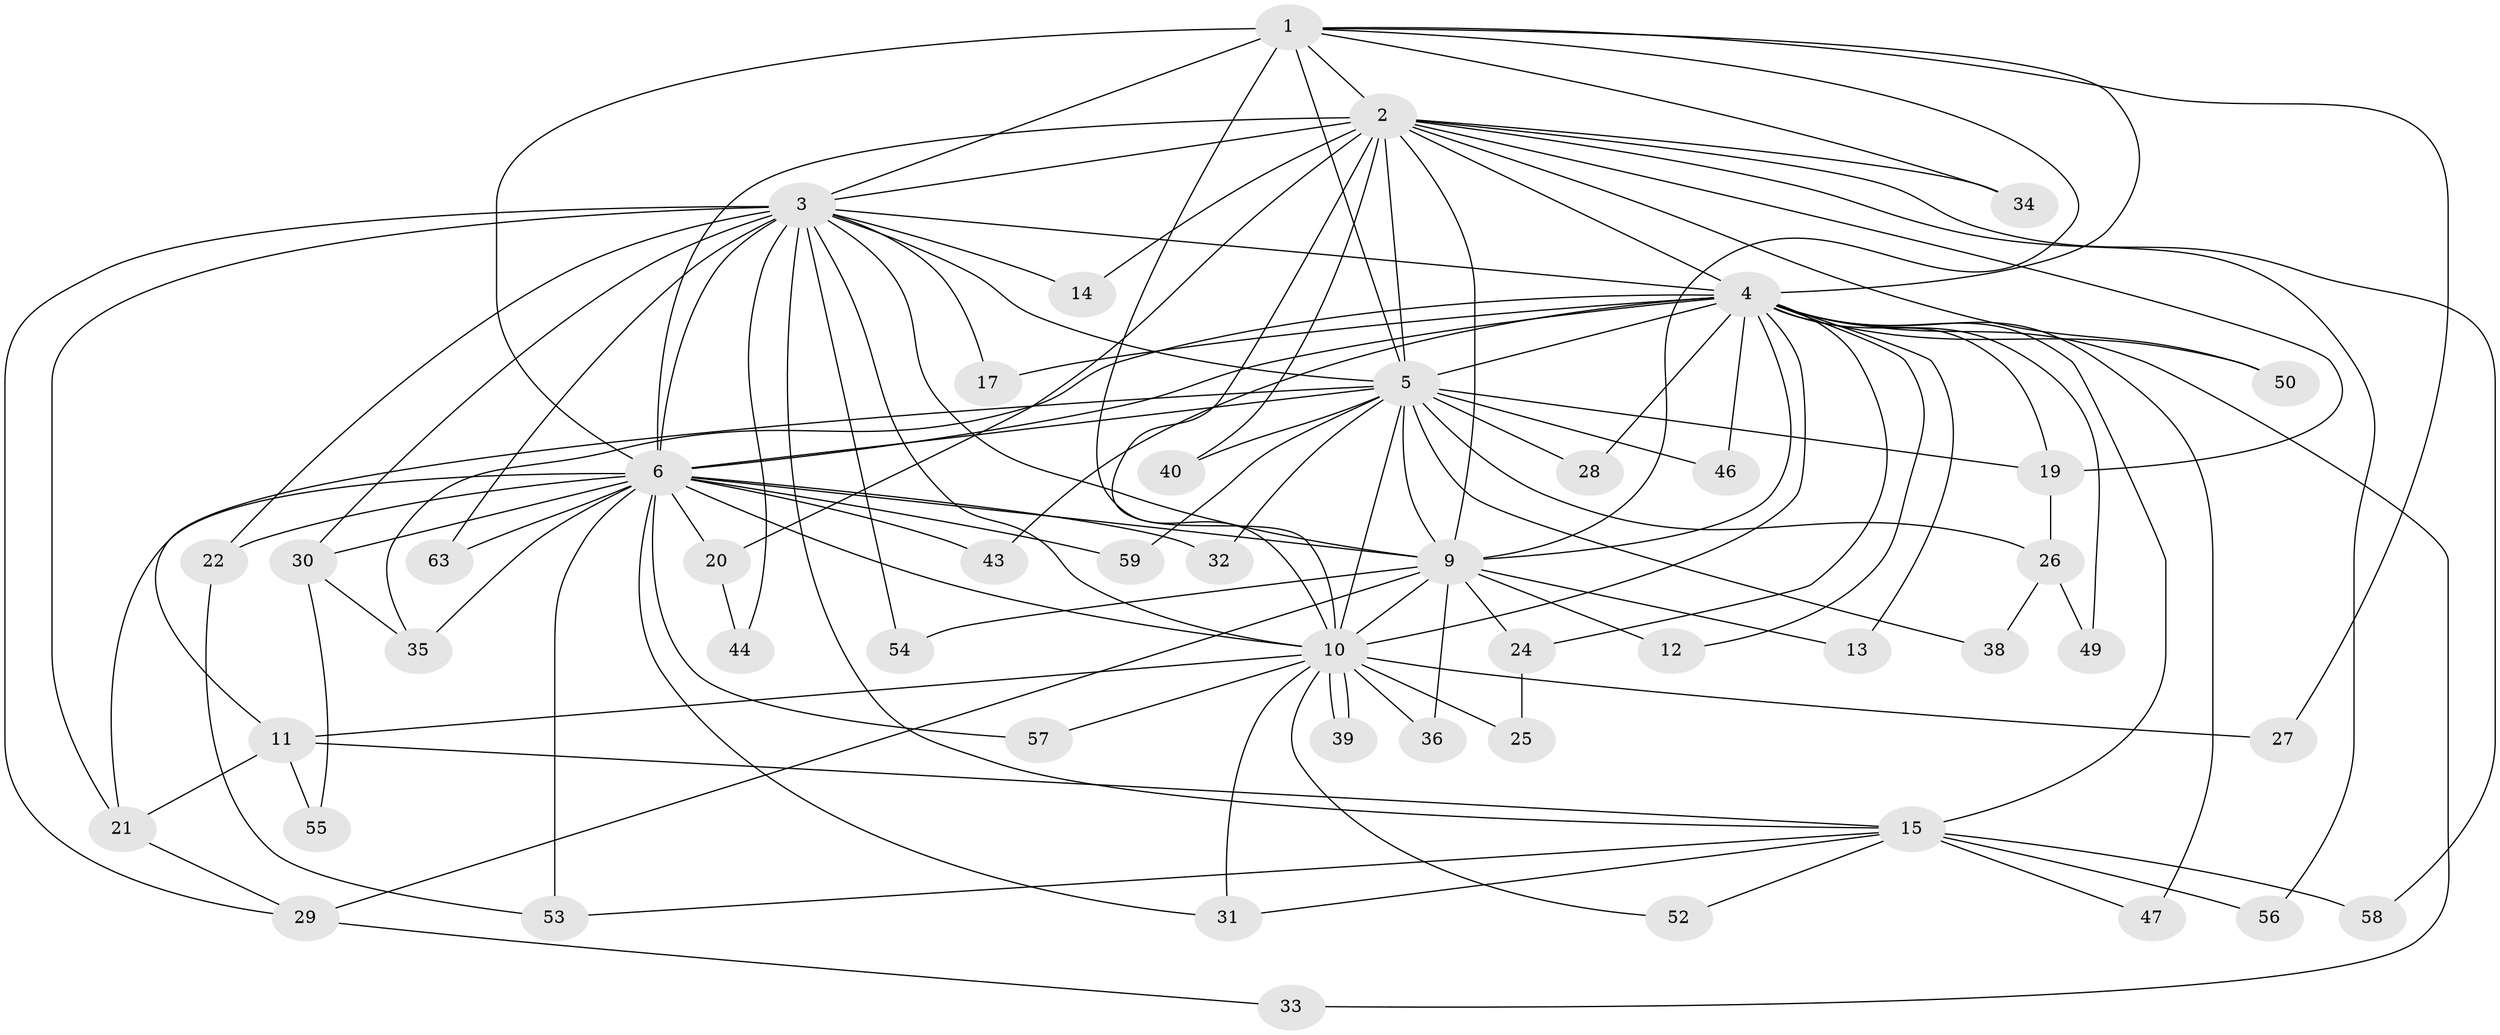 // Generated by graph-tools (version 1.1) at 2025/23/03/03/25 07:23:47]
// undirected, 49 vertices, 117 edges
graph export_dot {
graph [start="1"]
  node [color=gray90,style=filled];
  1 [super="+65"];
  2 [super="+16"];
  3 [super="+41"];
  4 [super="+8"];
  5 [super="+64"];
  6 [super="+7"];
  9 [super="+23"];
  10 [super="+61"];
  11 [super="+51"];
  12;
  13;
  14;
  15 [super="+18"];
  17;
  19 [super="+62"];
  20;
  21 [super="+45"];
  22 [super="+60"];
  24;
  25;
  26;
  27;
  28;
  29 [super="+48"];
  30 [super="+42"];
  31;
  32;
  33;
  34;
  35 [super="+37"];
  36;
  38;
  39;
  40;
  43;
  44;
  46;
  47;
  49;
  50;
  52;
  53;
  54;
  55;
  56;
  57;
  58;
  59;
  63;
  1 -- 2;
  1 -- 3;
  1 -- 4 [weight=2];
  1 -- 5;
  1 -- 6 [weight=3];
  1 -- 9;
  1 -- 10;
  1 -- 27;
  1 -- 34;
  2 -- 3;
  2 -- 4 [weight=2];
  2 -- 5;
  2 -- 6 [weight=2];
  2 -- 9;
  2 -- 10;
  2 -- 14 [weight=2];
  2 -- 19;
  2 -- 34;
  2 -- 40;
  2 -- 50;
  2 -- 56;
  2 -- 58;
  2 -- 20;
  3 -- 4 [weight=2];
  3 -- 5;
  3 -- 6 [weight=2];
  3 -- 9;
  3 -- 10;
  3 -- 14;
  3 -- 17;
  3 -- 22;
  3 -- 30 [weight=2];
  3 -- 44;
  3 -- 63;
  3 -- 54;
  3 -- 15;
  3 -- 21;
  3 -- 29;
  4 -- 5 [weight=2];
  4 -- 6 [weight=4];
  4 -- 9 [weight=2];
  4 -- 10 [weight=2];
  4 -- 24;
  4 -- 12;
  4 -- 13;
  4 -- 15 [weight=2];
  4 -- 17;
  4 -- 28;
  4 -- 33;
  4 -- 43;
  4 -- 46;
  4 -- 47;
  4 -- 49;
  4 -- 50;
  4 -- 19;
  4 -- 35;
  5 -- 6 [weight=2];
  5 -- 9;
  5 -- 10;
  5 -- 11;
  5 -- 19;
  5 -- 26;
  5 -- 28 [weight=2];
  5 -- 32;
  5 -- 38;
  5 -- 40;
  5 -- 46;
  5 -- 59;
  6 -- 9 [weight=3];
  6 -- 10 [weight=2];
  6 -- 31;
  6 -- 35;
  6 -- 43;
  6 -- 20;
  6 -- 21;
  6 -- 22;
  6 -- 30;
  6 -- 32;
  6 -- 53;
  6 -- 57;
  6 -- 59;
  6 -- 63;
  9 -- 10;
  9 -- 12;
  9 -- 13;
  9 -- 24;
  9 -- 29;
  9 -- 36;
  9 -- 54;
  10 -- 11 [weight=2];
  10 -- 25;
  10 -- 27;
  10 -- 36;
  10 -- 39;
  10 -- 39;
  10 -- 52;
  10 -- 57;
  10 -- 31;
  11 -- 15;
  11 -- 21;
  11 -- 55;
  15 -- 31;
  15 -- 52;
  15 -- 56;
  15 -- 58;
  15 -- 53;
  15 -- 47;
  19 -- 26;
  20 -- 44;
  21 -- 29;
  22 -- 53;
  24 -- 25;
  26 -- 38;
  26 -- 49;
  29 -- 33;
  30 -- 35;
  30 -- 55;
}
